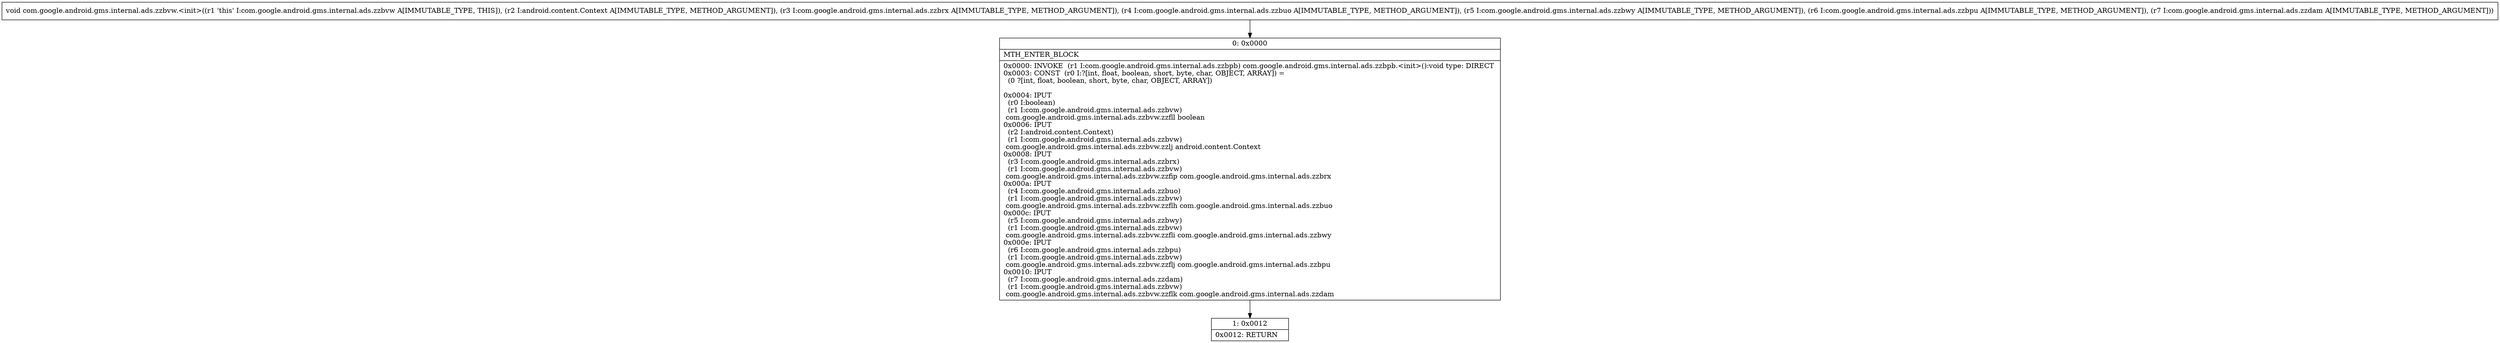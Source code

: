 digraph "CFG forcom.google.android.gms.internal.ads.zzbvw.\<init\>(Landroid\/content\/Context;Lcom\/google\/android\/gms\/internal\/ads\/zzbrx;Lcom\/google\/android\/gms\/internal\/ads\/zzbuo;Lcom\/google\/android\/gms\/internal\/ads\/zzbwy;Lcom\/google\/android\/gms\/internal\/ads\/zzbpu;Lcom\/google\/android\/gms\/internal\/ads\/zzdam;)V" {
Node_0 [shape=record,label="{0\:\ 0x0000|MTH_ENTER_BLOCK\l|0x0000: INVOKE  (r1 I:com.google.android.gms.internal.ads.zzbpb) com.google.android.gms.internal.ads.zzbpb.\<init\>():void type: DIRECT \l0x0003: CONST  (r0 I:?[int, float, boolean, short, byte, char, OBJECT, ARRAY]) = \l  (0 ?[int, float, boolean, short, byte, char, OBJECT, ARRAY])\l \l0x0004: IPUT  \l  (r0 I:boolean)\l  (r1 I:com.google.android.gms.internal.ads.zzbvw)\l com.google.android.gms.internal.ads.zzbvw.zzfll boolean \l0x0006: IPUT  \l  (r2 I:android.content.Context)\l  (r1 I:com.google.android.gms.internal.ads.zzbvw)\l com.google.android.gms.internal.ads.zzbvw.zzlj android.content.Context \l0x0008: IPUT  \l  (r3 I:com.google.android.gms.internal.ads.zzbrx)\l  (r1 I:com.google.android.gms.internal.ads.zzbvw)\l com.google.android.gms.internal.ads.zzbvw.zzfip com.google.android.gms.internal.ads.zzbrx \l0x000a: IPUT  \l  (r4 I:com.google.android.gms.internal.ads.zzbuo)\l  (r1 I:com.google.android.gms.internal.ads.zzbvw)\l com.google.android.gms.internal.ads.zzbvw.zzflh com.google.android.gms.internal.ads.zzbuo \l0x000c: IPUT  \l  (r5 I:com.google.android.gms.internal.ads.zzbwy)\l  (r1 I:com.google.android.gms.internal.ads.zzbvw)\l com.google.android.gms.internal.ads.zzbvw.zzfli com.google.android.gms.internal.ads.zzbwy \l0x000e: IPUT  \l  (r6 I:com.google.android.gms.internal.ads.zzbpu)\l  (r1 I:com.google.android.gms.internal.ads.zzbvw)\l com.google.android.gms.internal.ads.zzbvw.zzflj com.google.android.gms.internal.ads.zzbpu \l0x0010: IPUT  \l  (r7 I:com.google.android.gms.internal.ads.zzdam)\l  (r1 I:com.google.android.gms.internal.ads.zzbvw)\l com.google.android.gms.internal.ads.zzbvw.zzflk com.google.android.gms.internal.ads.zzdam \l}"];
Node_1 [shape=record,label="{1\:\ 0x0012|0x0012: RETURN   \l}"];
MethodNode[shape=record,label="{void com.google.android.gms.internal.ads.zzbvw.\<init\>((r1 'this' I:com.google.android.gms.internal.ads.zzbvw A[IMMUTABLE_TYPE, THIS]), (r2 I:android.content.Context A[IMMUTABLE_TYPE, METHOD_ARGUMENT]), (r3 I:com.google.android.gms.internal.ads.zzbrx A[IMMUTABLE_TYPE, METHOD_ARGUMENT]), (r4 I:com.google.android.gms.internal.ads.zzbuo A[IMMUTABLE_TYPE, METHOD_ARGUMENT]), (r5 I:com.google.android.gms.internal.ads.zzbwy A[IMMUTABLE_TYPE, METHOD_ARGUMENT]), (r6 I:com.google.android.gms.internal.ads.zzbpu A[IMMUTABLE_TYPE, METHOD_ARGUMENT]), (r7 I:com.google.android.gms.internal.ads.zzdam A[IMMUTABLE_TYPE, METHOD_ARGUMENT])) }"];
MethodNode -> Node_0;
Node_0 -> Node_1;
}

